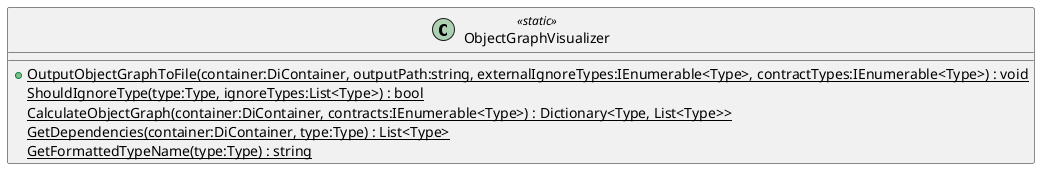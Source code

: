 @startuml
class ObjectGraphVisualizer <<static>> {
    + {static} OutputObjectGraphToFile(container:DiContainer, outputPath:string, externalIgnoreTypes:IEnumerable<Type>, contractTypes:IEnumerable<Type>) : void
    {static} ShouldIgnoreType(type:Type, ignoreTypes:List<Type>) : bool
    {static} CalculateObjectGraph(container:DiContainer, contracts:IEnumerable<Type>) : Dictionary<Type, List<Type>>
    {static} GetDependencies(container:DiContainer, type:Type) : List<Type>
    {static} GetFormattedTypeName(type:Type) : string
}
@enduml

